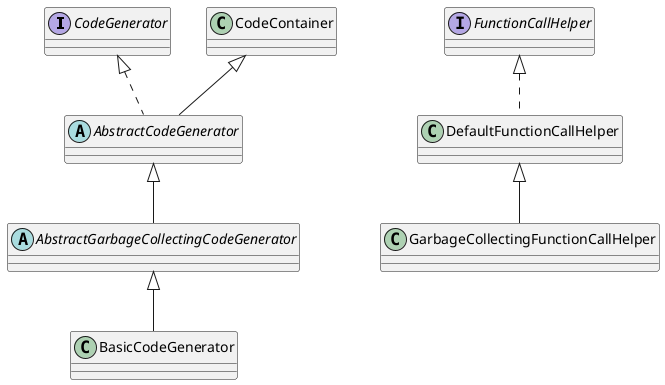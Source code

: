 @startuml

interface CodeGenerator
interface FunctionCallHelper

abstract class AbstractCodeGenerator
abstract class AbstractGarbageCollectingCodeGenerator

class BasicCodeGenerator
class CodeContainer
class DefaultFunctionCallHelper
class GarbageCollectingFunctionCallHelper

CodeGenerator <|.. AbstractCodeGenerator
CodeContainer <|-- AbstractCodeGenerator
AbstractCodeGenerator <|-- AbstractGarbageCollectingCodeGenerator
AbstractGarbageCollectingCodeGenerator <|-- BasicCodeGenerator

FunctionCallHelper <|.. DefaultFunctionCallHelper
DefaultFunctionCallHelper <|-- GarbageCollectingFunctionCallHelper

@enduml
